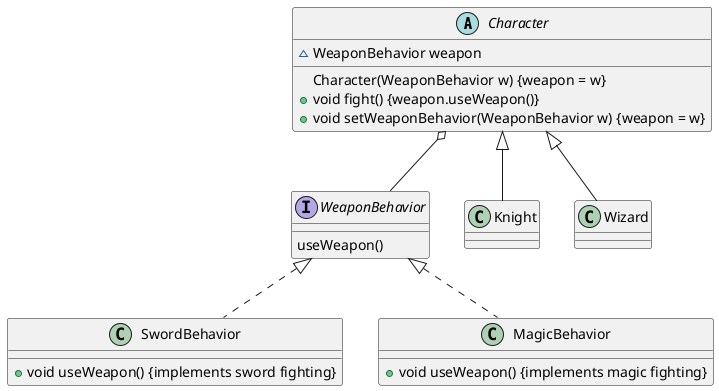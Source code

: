 @startuml Strategy
abstract class Character {
  {field} ~WeaponBehavior weapon
  {method} Character(WeaponBehavior w) {weapon = w}
  {method} +void fight() {weapon.useWeapon()}
  {method} +void setWeaponBehavior(WeaponBehavior w) {weapon = w}
}

Character o-- WeaponBehavior

class Knight extends Character

class Wizard extends Character

interface WeaponBehavior {
  {method} useWeapon()
}

class SwordBehavior implements WeaponBehavior {
  {method} +void useWeapon() {implements sword fighting}
}

class MagicBehavior implements WeaponBehavior {
  {method} +void useWeapon() {implements magic fighting}
}

@enduml